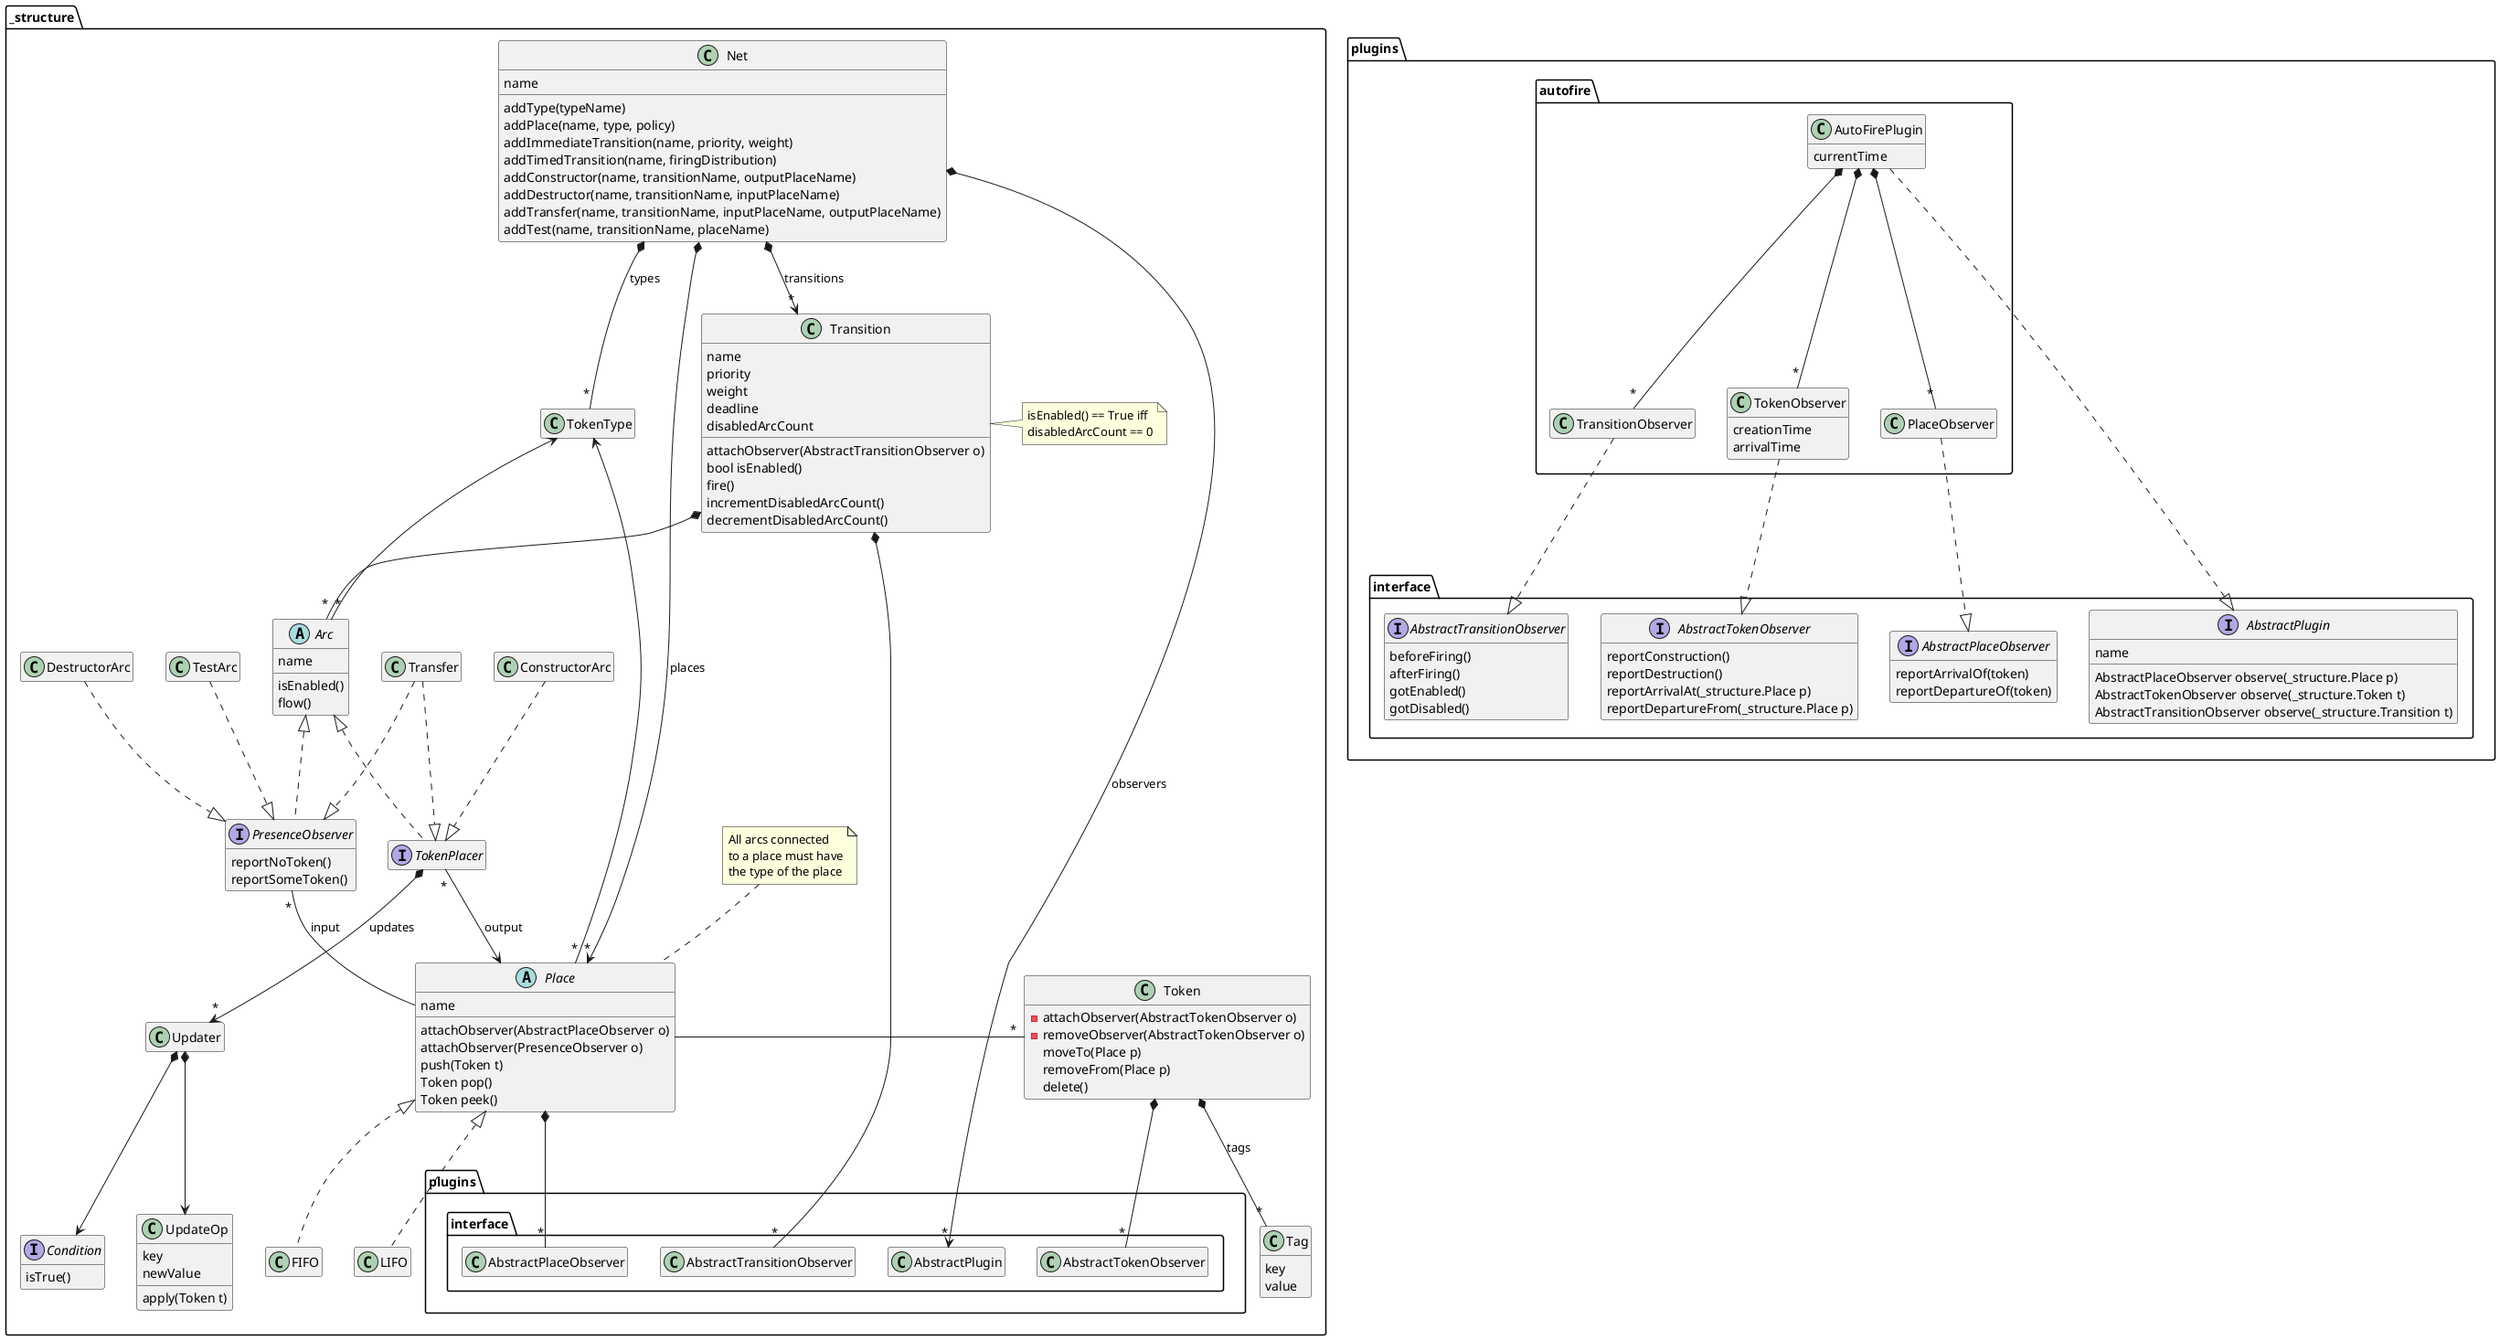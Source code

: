 @startuml
hide empty members

namespace _structure {

class Net {
    name
    addType(typeName)
    addPlace(name, type, policy)
    addImmediateTransition(name, priority, weight)
    addTimedTransition(name, firingDistribution)
    addConstructor(name, transitionName, outputPlaceName)
    addDestructor(name, transitionName, inputPlaceName)
    addTransfer(name, transitionName, inputPlaceName, outputPlaceName)
    addTest(name, transitionName, placeName)
}

abstract class Place {
    name
    attachObserver(AbstractPlaceObserver o)
    attachObserver(PresenceObserver o)
    push(Token t)
    Token pop()
    Token peek()
}

note as placeNote
All arcs connected
to a place must have
the type of the place
end note
placeNote .. Place

class Transition{
    name
    priority
    weight
    deadline
    disabledArcCount
    attachObserver(AbstractTransitionObserver o)
    bool isEnabled()
    fire()
    incrementDisabledArcCount()
    decrementDisabledArcCount()
}
note right
isEnabled() == True iff
disabledArcCount == 0
end note

interface Condition{
    isTrue()
}

class UpdateOp {
    key
    newValue
    apply(Token t)
}

abstract class Arc {
    name
    isEnabled()
    flow()
}

class Token {
    -attachObserver(AbstractTokenObserver o)
    -removeObserver(AbstractTokenObserver o)
    moveTo(Place p)
    removeFrom(Place p)
    delete()
}
class Tag{
    key
    value
}

interface TokenPlacer

interface PresenceObserver {
    reportNoToken()
    reportSomeToken()
}

Net *-- "*" TokenType: types
Net *--> "*" Place: places
Net *--> "*" Transition: transitions
Net *--> "*" plugins.interface.AbstractPlugin: observers
TokenType <-- "*" Arc
TokenType <-- "*" Place
Place -l- "*" Token
Token *-- "*" plugins.interface.AbstractTokenObserver
Token *-- "*" Tag : tags
Place *-- "*" plugins.interface.AbstractPlaceObserver
TokenPlacer .u.|> Arc
PresenceObserver .u.|> Arc
Transition *-- "*" Arc
Transition *-- "*" plugins.interface.AbstractTransitionObserver
PresenceObserver "*" -- Place : input
TestArc .d.|> PresenceObserver
ConstructorArc .d.|> TokenPlacer
DestructorArc .d.|> PresenceObserver
TokenPlacer "*" --> Place : output
Transfer  .d.|> TokenPlacer
Transfer  .d.|> PresenceObserver
FIFO .u.|> Place
LIFO .u.|> Place
TokenPlacer *--> "*" Updater : updates
Updater *--> Condition
Updater *--> UpdateOp


}

namespace plugins.autofire {
class AutoFirePlugin{
    currentTime
}

class TransitionObserver

class TokenObserver {
    creationTime
    arrivalTime
}
plugins.autofire.AutoFirePlugin *-- "*" TransitionObserver
plugins.autofire.AutoFirePlugin *-- "*" TokenObserver
plugins.autofire.AutoFirePlugin *-- "*" PlaceObserver
plugins.autofire.AutoFirePlugin ..|> plugins.interface.AbstractPlugin
TransitionObserver ..|> plugins.interface.AbstractTransitionObserver
TokenObserver ..|> plugins.interface.AbstractTokenObserver
PlaceObserver ..|> plugins.interface.AbstractPlaceObserver
}

namespace plugins.interface {
interface AbstractPlugin {
    name
    AbstractPlaceObserver observe(_structure.Place p)
    AbstractTokenObserver observe(_structure.Token t)
    AbstractTransitionObserver observe(_structure.Transition t)
}
interface AbstractPlaceObserver{
    reportArrivalOf(token)
    reportDepartureOf(token)
}
interface AbstractTokenObserver{
    reportConstruction()
    reportDestruction()
    reportArrivalAt(_structure.Place p)
    reportDepartureFrom(_structure.Place p)
}
interface AbstractTransitionObserver{
    beforeFiring()
    afterFiring()
    gotEnabled()
    gotDisabled()
}

}
@enduml